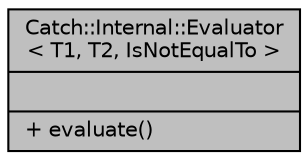 digraph "Catch::Internal::Evaluator&lt; T1, T2, IsNotEqualTo &gt;"
{
  edge [fontname="Helvetica",fontsize="10",labelfontname="Helvetica",labelfontsize="10"];
  node [fontname="Helvetica",fontsize="10",shape=record];
  Node1 [label="{Catch::Internal::Evaluator\l\< T1, T2, IsNotEqualTo \>\n||+ evaluate()\l}",height=0.2,width=0.4,color="black", fillcolor="grey75", style="filled", fontcolor="black"];
}
